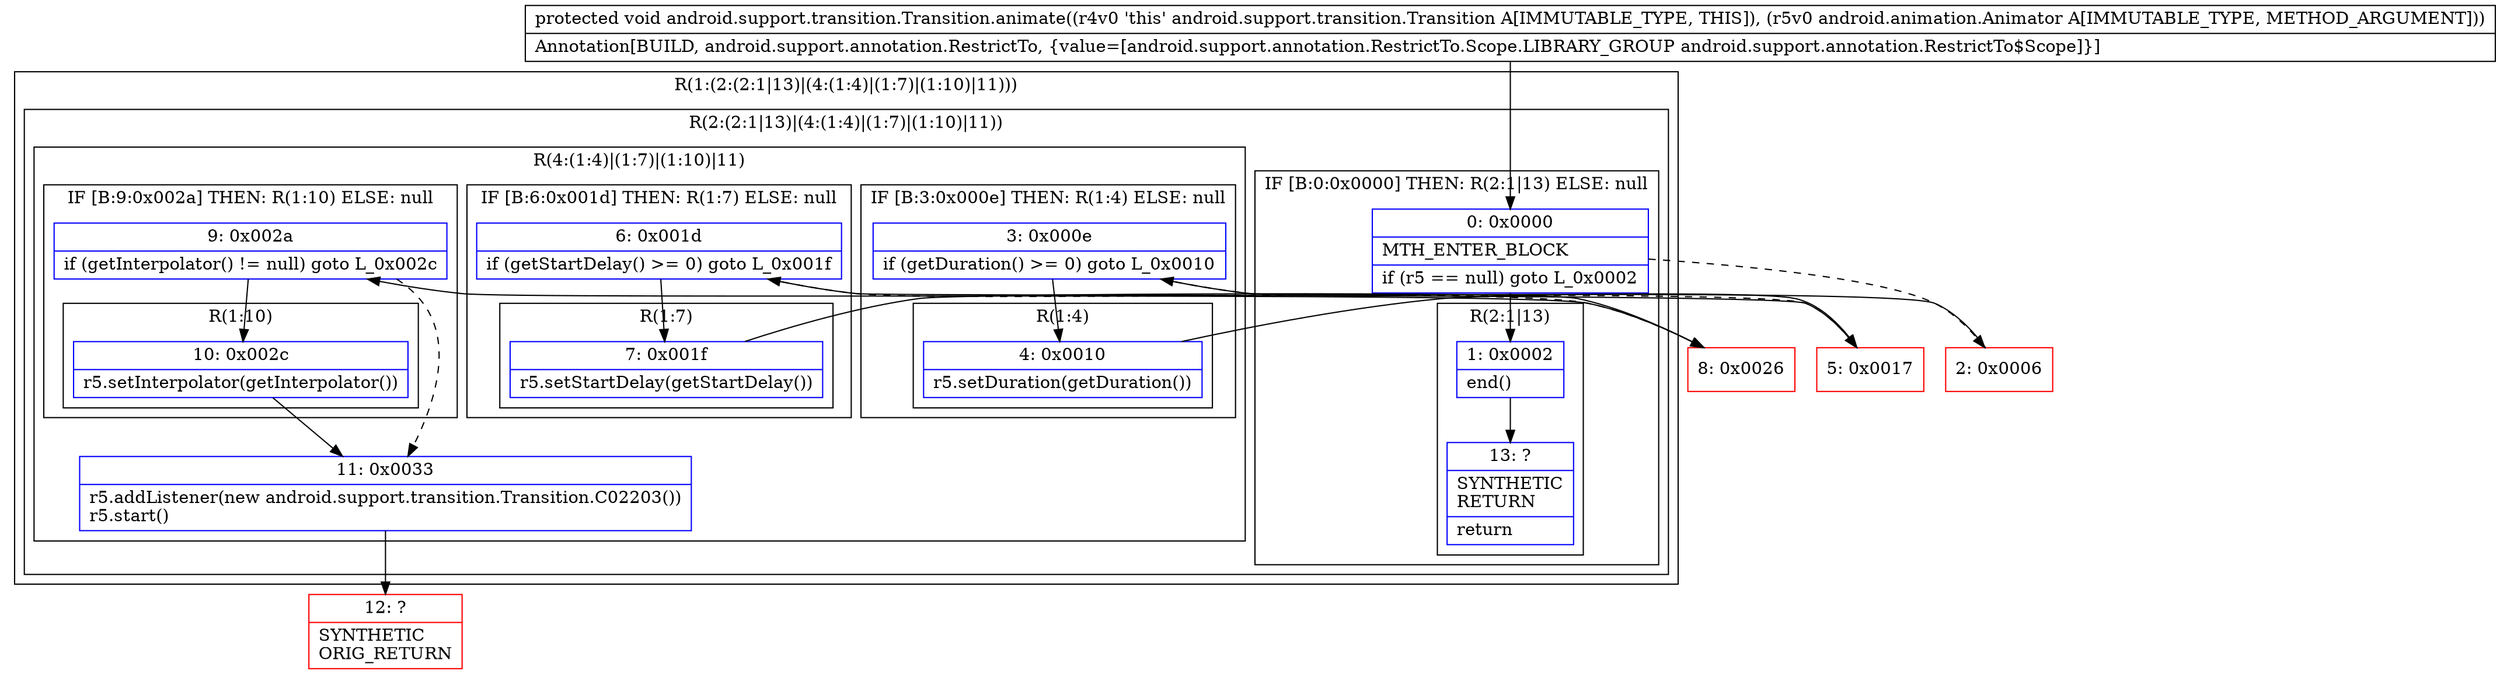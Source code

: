 digraph "CFG forandroid.support.transition.Transition.animate(Landroid\/animation\/Animator;)V" {
subgraph cluster_Region_395508957 {
label = "R(1:(2:(2:1|13)|(4:(1:4)|(1:7)|(1:10)|11)))";
node [shape=record,color=blue];
subgraph cluster_Region_2124479448 {
label = "R(2:(2:1|13)|(4:(1:4)|(1:7)|(1:10)|11))";
node [shape=record,color=blue];
subgraph cluster_IfRegion_439894595 {
label = "IF [B:0:0x0000] THEN: R(2:1|13) ELSE: null";
node [shape=record,color=blue];
Node_0 [shape=record,label="{0\:\ 0x0000|MTH_ENTER_BLOCK\l|if (r5 == null) goto L_0x0002\l}"];
subgraph cluster_Region_699259557 {
label = "R(2:1|13)";
node [shape=record,color=blue];
Node_1 [shape=record,label="{1\:\ 0x0002|end()\l}"];
Node_13 [shape=record,label="{13\:\ ?|SYNTHETIC\lRETURN\l|return\l}"];
}
}
subgraph cluster_Region_702132057 {
label = "R(4:(1:4)|(1:7)|(1:10)|11)";
node [shape=record,color=blue];
subgraph cluster_IfRegion_1356791681 {
label = "IF [B:3:0x000e] THEN: R(1:4) ELSE: null";
node [shape=record,color=blue];
Node_3 [shape=record,label="{3\:\ 0x000e|if (getDuration() \>= 0) goto L_0x0010\l}"];
subgraph cluster_Region_137139587 {
label = "R(1:4)";
node [shape=record,color=blue];
Node_4 [shape=record,label="{4\:\ 0x0010|r5.setDuration(getDuration())\l}"];
}
}
subgraph cluster_IfRegion_1335041745 {
label = "IF [B:6:0x001d] THEN: R(1:7) ELSE: null";
node [shape=record,color=blue];
Node_6 [shape=record,label="{6\:\ 0x001d|if (getStartDelay() \>= 0) goto L_0x001f\l}"];
subgraph cluster_Region_726975261 {
label = "R(1:7)";
node [shape=record,color=blue];
Node_7 [shape=record,label="{7\:\ 0x001f|r5.setStartDelay(getStartDelay())\l}"];
}
}
subgraph cluster_IfRegion_206635777 {
label = "IF [B:9:0x002a] THEN: R(1:10) ELSE: null";
node [shape=record,color=blue];
Node_9 [shape=record,label="{9\:\ 0x002a|if (getInterpolator() != null) goto L_0x002c\l}"];
subgraph cluster_Region_1623007109 {
label = "R(1:10)";
node [shape=record,color=blue];
Node_10 [shape=record,label="{10\:\ 0x002c|r5.setInterpolator(getInterpolator())\l}"];
}
}
Node_11 [shape=record,label="{11\:\ 0x0033|r5.addListener(new android.support.transition.Transition.C02203())\lr5.start()\l}"];
}
}
}
Node_2 [shape=record,color=red,label="{2\:\ 0x0006}"];
Node_5 [shape=record,color=red,label="{5\:\ 0x0017}"];
Node_8 [shape=record,color=red,label="{8\:\ 0x0026}"];
Node_12 [shape=record,color=red,label="{12\:\ ?|SYNTHETIC\lORIG_RETURN\l}"];
MethodNode[shape=record,label="{protected void android.support.transition.Transition.animate((r4v0 'this' android.support.transition.Transition A[IMMUTABLE_TYPE, THIS]), (r5v0 android.animation.Animator A[IMMUTABLE_TYPE, METHOD_ARGUMENT]))  | Annotation[BUILD, android.support.annotation.RestrictTo, \{value=[android.support.annotation.RestrictTo.Scope.LIBRARY_GROUP android.support.annotation.RestrictTo$Scope]\}]\l}"];
MethodNode -> Node_0;
Node_0 -> Node_1;
Node_0 -> Node_2[style=dashed];
Node_1 -> Node_13;
Node_3 -> Node_4;
Node_3 -> Node_5[style=dashed];
Node_4 -> Node_5;
Node_6 -> Node_7;
Node_6 -> Node_8[style=dashed];
Node_7 -> Node_8;
Node_9 -> Node_10;
Node_9 -> Node_11[style=dashed];
Node_10 -> Node_11;
Node_11 -> Node_12;
Node_2 -> Node_3;
Node_5 -> Node_6;
Node_8 -> Node_9;
}

